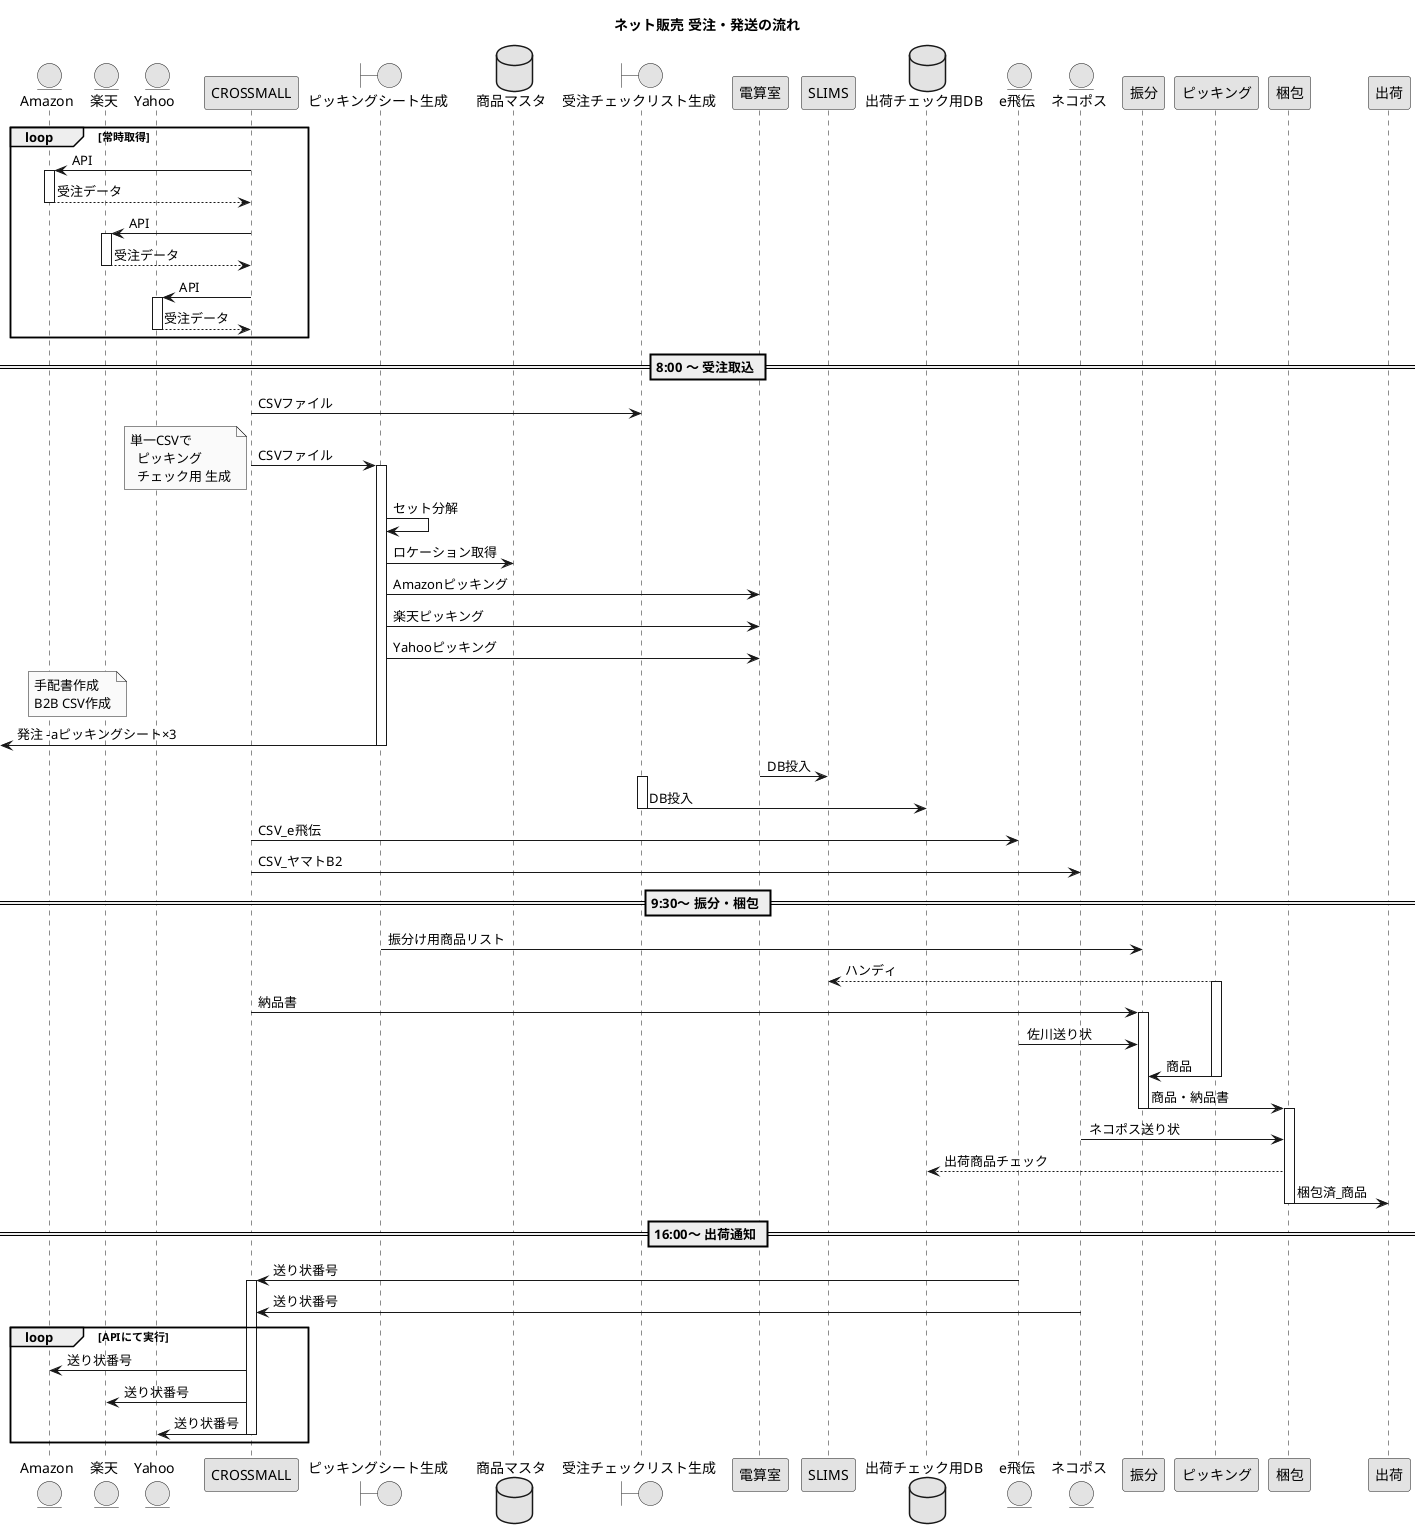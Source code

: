 @startuml recieving_orders_process

skinparam monochrome true

title ネット販売 受注・発送の流れ

entity Amazon
entity 楽天
entity Yahoo

Loop 常時取得

    Amazon <- CROSSMALL :API
    activate Amazon
    Amazon --> CROSSMALL :受注データ
    deactivate Amazon

    楽天 <- CROSSMALL : API
    activate 楽天
    楽天 --> CROSSMALL : 受注データ
    deactivate 楽天

    Yahoo <- CROSSMALL : API
    activate Yahoo
    Yahoo --> CROSSMALL : 受注データ
    deactivate Yahoo
end

deactivate CROSSMALL

== 8:00 ～ 受注取込 ==

Boundary ピッキングシート生成
database 商品マスタ

Boundary 受注チェックリスト生成
CROSSMALL -> 受注チェックリスト生成 : CSVファイル

CROSSMALL -> ピッキングシート生成 : CSVファイル

Note Left
単一CSVで
  ピッキング
  チェック用 生成
end note

activate ピッキングシート生成

    ピッキングシート生成 -> ピッキングシート生成 : セット分解

    ピッキングシート生成 -> 商品マスタ : ロケーション取得

    ピッキングシート生成 -> 電算室 : Amazonピッキング
    ピッキングシート生成 -> 電算室 : 楽天ピッキング
    ピッキングシート生成 -> 電算室 : Yahooピッキング

note over Amazon,楽天
    手配書作成
    B2B CSV作成
end note

[<- ピッキングシート生成 : 発注 -aピッキングシート×3

deactivate ピッキングシート生成

電算室 -> SLIMS : DB投入
    
activate 受注チェックリスト生成
    
    database 出荷チェック用DB
    受注チェックリスト生成 -> 出荷チェック用DB :DB投入

deactivate 受注チェックリスト生成

entity e飛伝
entity ネコポス

CROSSMALL -> e飛伝 :CSV_e飛伝
CROSSMALL -> ネコポス :CSV_ヤマトB2

== 9:30～ 振分・梱包 ==

ピッキングシート生成 -> 振分 : 振分け用商品リスト

SLIMS <-- ピッキング : ハンディ

activate ピッキング

    CROSSMALL -> 振分 : 納品書

    activate 振分
    e飛伝 -> 振分 : 佐川送り状
    ピッキング -> 振分 : 商品

deactivate ピッキング

    振分 -> 梱包 : 商品・納品書

    deactivate 振分

activate 梱包

    ネコポス -> 梱包 : ネコポス送り状

    出荷チェック用DB <-- 梱包 : 出荷商品チェック

    梱包 -> 出荷 : 梱包済_商品
    
deactivate 梱包

== 16:00～ 出荷通知 ==

e飛伝 -> CROSSMALL : 送り状番号
activate CROSSMALL
ネコポス -> CROSSMALL : 送り状番号

Loop APIにて実行
    CROSSMALL -> Amazon : 送り状番号
    CROSSMALL -> 楽天 : 送り状番号
    CROSSMALL -> Yahoo : 送り状番号
    deactivate CROSSMALL
end

@enduml